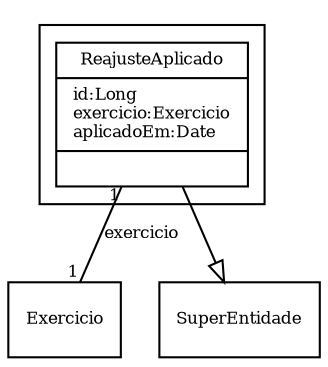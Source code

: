 digraph G{
fontname = "Times-Roman"
fontsize = 8

node [
        fontname = "Times-Roman"
        fontsize = 8
        shape = "record"
]

edge [
        fontname = "Times-Roman"
        fontsize = 8
]

subgraph clusterCALCULO_REAJUSTE_POR_MEDIA
{
ReajusteAplicado [label = "{ReajusteAplicado|id:Long\lexercicio:Exercicio\laplicadoEm:Date\l|\l}"]
}
edge [arrowhead = "none" headlabel = "1" taillabel = "1"] ReajusteAplicado -> Exercicio [label = "exercicio"]
edge [ arrowhead = "empty" headlabel = "" taillabel = ""] ReajusteAplicado -> SuperEntidade
}
